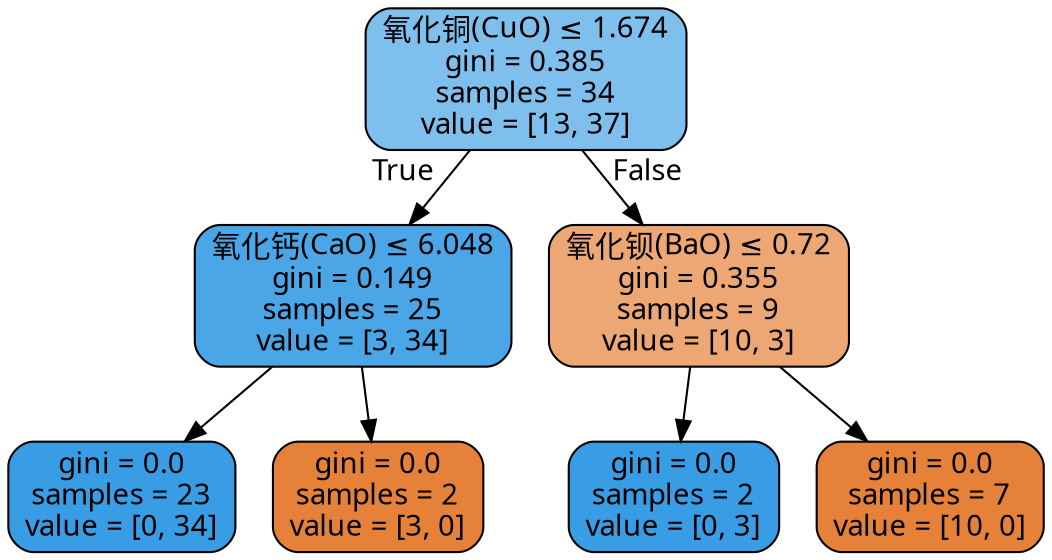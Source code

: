 digraph Tree {
node [shape=box, style="filled, rounded", color="black", fontname="DengXian"] ;
edge [fontname="DengXian"] ;
0 [label=<氧化铜(CuO) &le; 1.674<br/>gini = 0.385<br/>samples = 34<br/>value = [13, 37]>, fillcolor="#7fbfee"] ;
1 [label=<氧化钙(CaO) &le; 6.048<br/>gini = 0.149<br/>samples = 25<br/>value = [3, 34]>, fillcolor="#4aa6e7"] ;
0 -> 1 [labeldistance=2.5, labelangle=45, headlabel="True"] ;
2 [label=<gini = 0.0<br/>samples = 23<br/>value = [0, 34]>, fillcolor="#399de5"] ;
1 -> 2 ;
3 [label=<gini = 0.0<br/>samples = 2<br/>value = [3, 0]>, fillcolor="#e58139"] ;
1 -> 3 ;
4 [label=<氧化钡(BaO) &le; 0.72<br/>gini = 0.355<br/>samples = 9<br/>value = [10, 3]>, fillcolor="#eda774"] ;
0 -> 4 [labeldistance=2.5, labelangle=-45, headlabel="False"] ;
5 [label=<gini = 0.0<br/>samples = 2<br/>value = [0, 3]>, fillcolor="#399de5"] ;
4 -> 5 ;
6 [label=<gini = 0.0<br/>samples = 7<br/>value = [10, 0]>, fillcolor="#e58139"] ;
4 -> 6 ;
}
